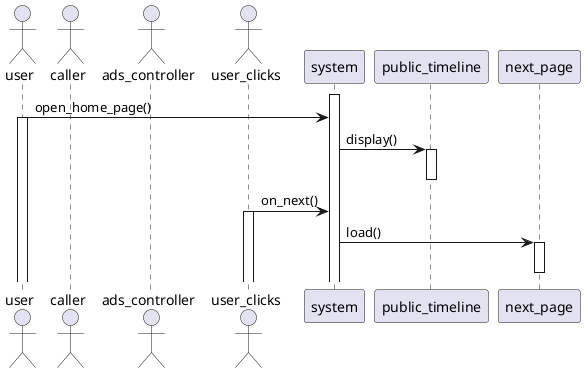 @startuml
actor user
actor caller
actor ads_controller
actor user_clicks
participant system
activate system
user -> system: open_home_page()
activate user
participant public_timeline
system -> public_timeline: display()
activate public_timeline
deactivate public_timeline
user_clicks -> system: on_next()
activate user_clicks
participant next_page
system -> next_page: load()
activate next_page
deactivate next_page
@enduml
